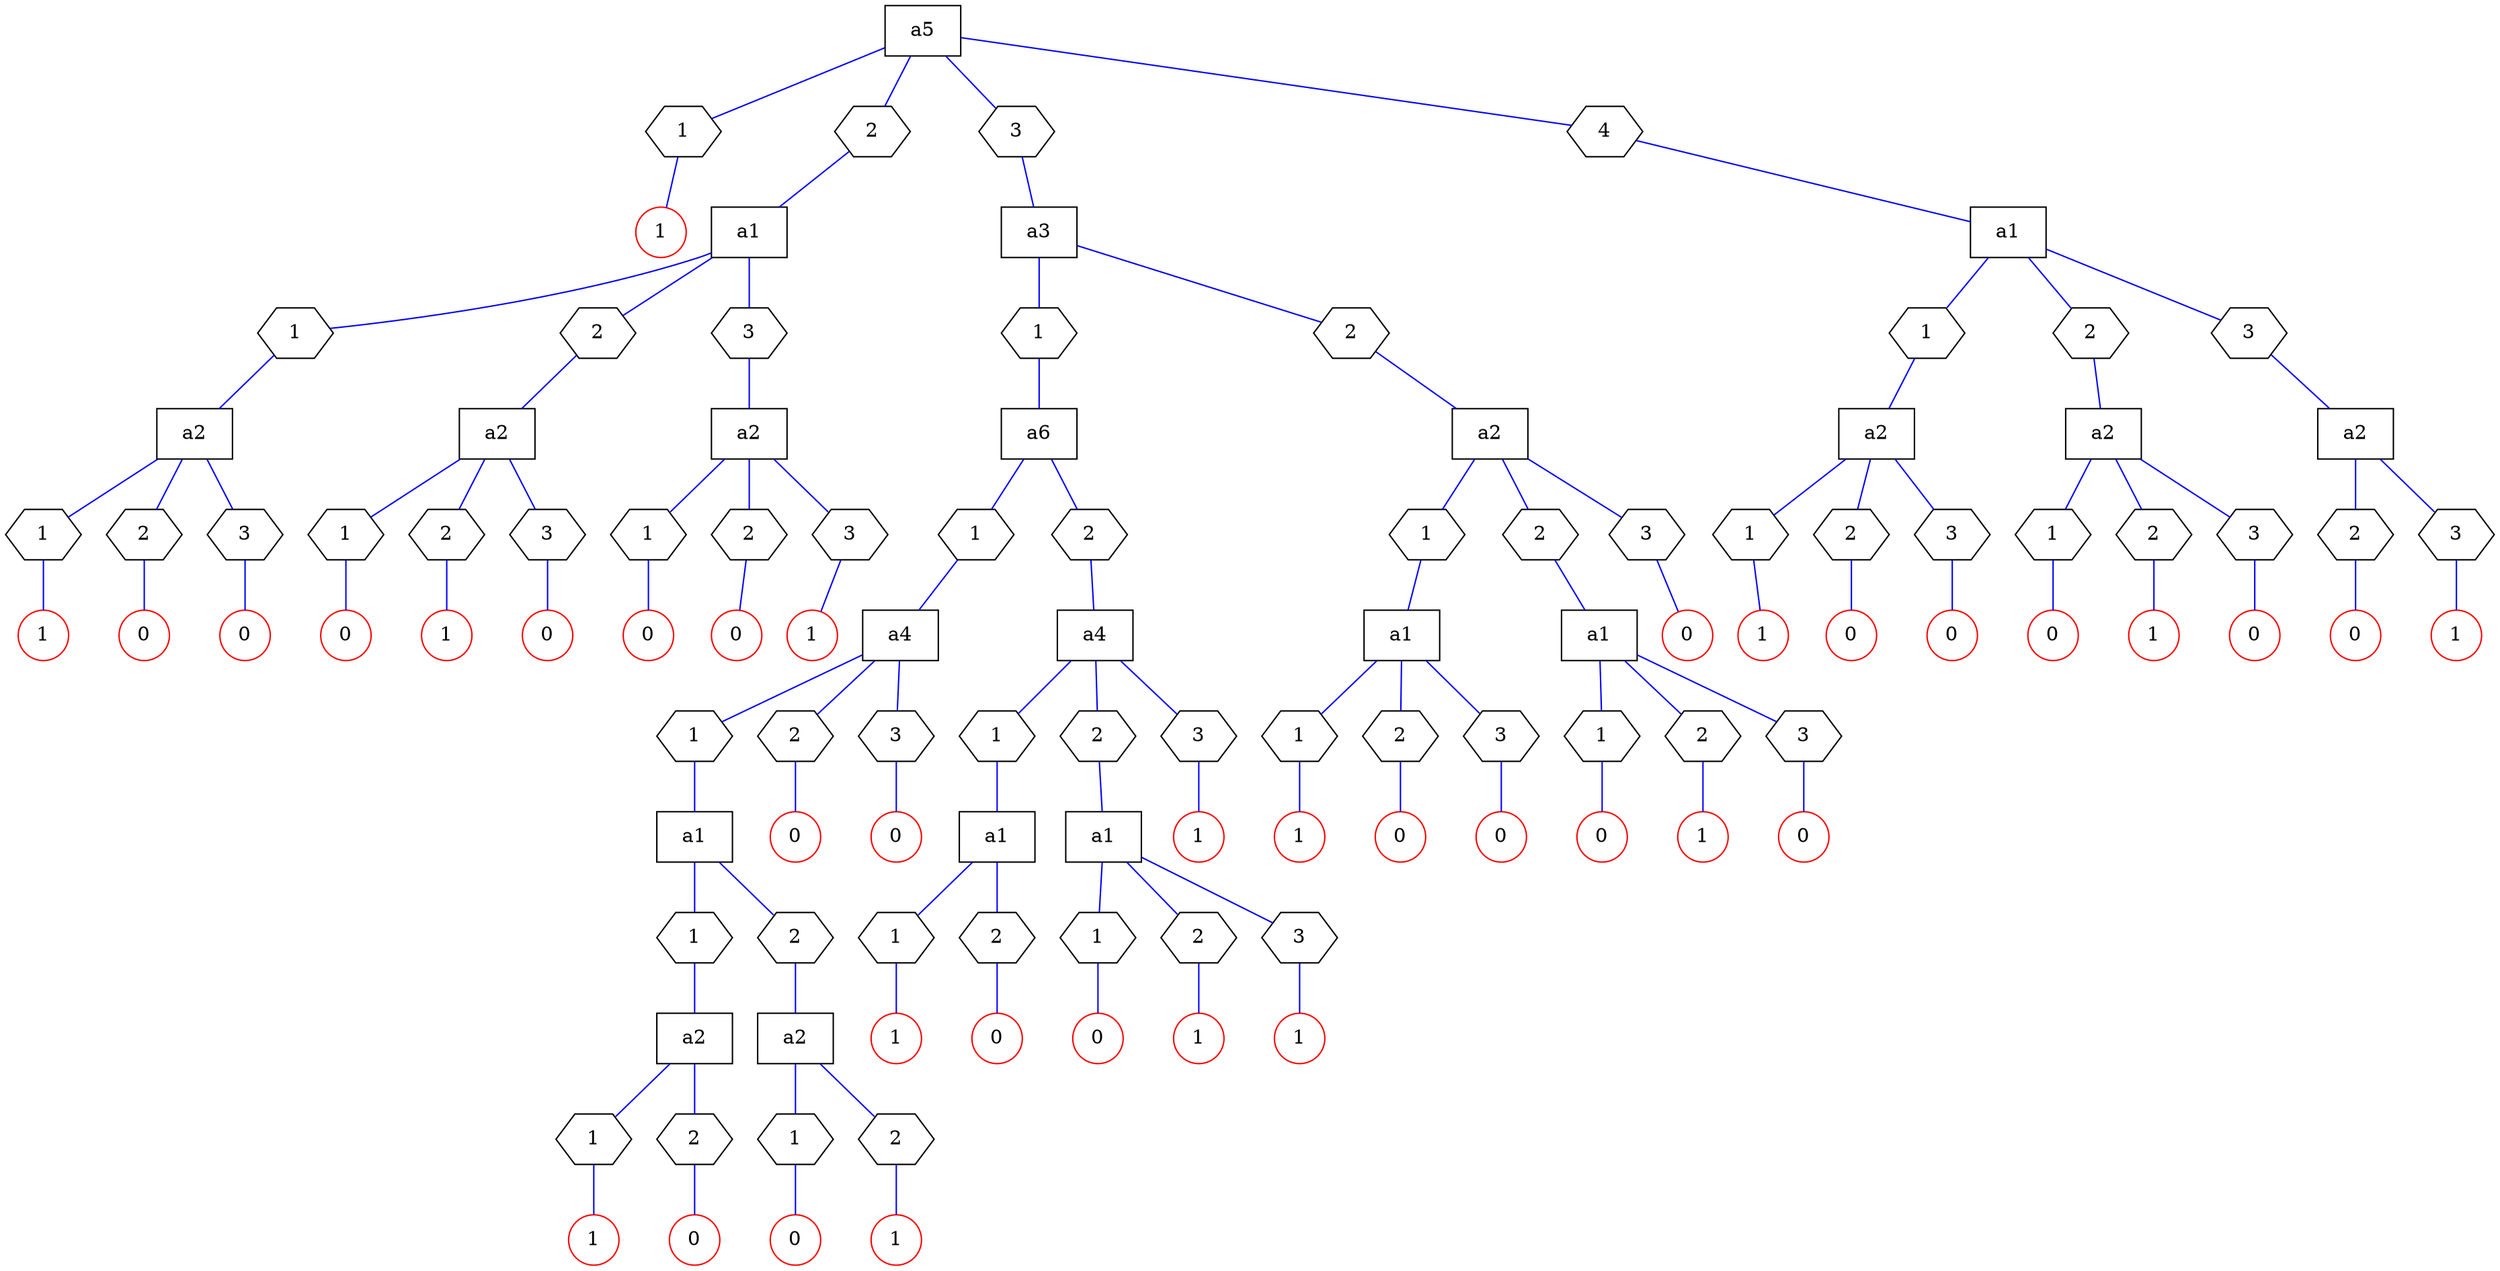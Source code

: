 graph my_decision_tree {
bgcolor=white;
featurea509LGVT1 [color=black, label=a5, shape=box];
class11UOT7XA [color=red, label=1, shape=circle];
category11874S61 -- class11UOT7XA  [color=blue];
category11874S61 [color=black, label=1, shape=hexagon];
category11874S61 [color=black, label=1, shape=hexagon];
featurea509LGVT1 -- category11874S61  [color=blue];
class15NOKBWX [color=red, label=1, shape=circle];
category15LHBXGG -- class15NOKBWX  [color=blue];
category15LHBXGG [color=black, label=1, shape=hexagon];
category15LHBXGG [color=black, label=1, shape=hexagon];
featurea24H5QT0J -- category15LHBXGG  [color=blue];
class05MIU8PN [color=red, label=0, shape=circle];
category258EUGCN -- class05MIU8PN  [color=blue];
category258EUGCN [color=black, label=2, shape=hexagon];
category258EUGCN [color=black, label=2, shape=hexagon];
featurea24H5QT0J -- category258EUGCN  [color=blue];
class05P33J1N [color=red, label=0, shape=circle];
category35VOOXPZ -- class05P33J1N  [color=blue];
category35VOOXPZ [color=black, label=3, shape=hexagon];
category35VOOXPZ [color=black, label=3, shape=hexagon];
featurea24H5QT0J -- category35VOOXPZ  [color=blue];
featurea24H5QT0J [color=black, label=a2, shape=box];
featurea24H5QT0J [color=black, label=a2, shape=box];
category13UK9SFO -- featurea24H5QT0J  [color=blue];
category13UK9SFO [color=black, label=1, shape=hexagon];
category13UK9SFO [color=black, label=1, shape=hexagon];
featurea12JZYLN9 -- category13UK9SFO  [color=blue];
class05CX6WKJ [color=red, label=0, shape=circle];
category15264B9B -- class05CX6WKJ  [color=blue];
category15264B9B [color=black, label=1, shape=hexagon];
category15264B9B [color=black, label=1, shape=hexagon];
featurea24E9RFPN -- category15264B9B  [color=blue];
class15MT4FPH [color=red, label=1, shape=circle];
category25NP33J3 -- class15MT4FPH  [color=blue];
category25NP33J3 [color=black, label=2, shape=hexagon];
category25NP33J3 [color=black, label=2, shape=hexagon];
featurea24E9RFPN -- category25NP33J3  [color=blue];
class05V9KUTF [color=red, label=0, shape=circle];
category35ULWXRR -- class05V9KUTF  [color=blue];
category35ULWXRR [color=black, label=3, shape=hexagon];
category35ULWXRR [color=black, label=3, shape=hexagon];
featurea24E9RFPN -- category35ULWXRR  [color=blue];
featurea24E9RFPN [color=black, label=a2, shape=box];
featurea24E9RFPN [color=black, label=a2, shape=box];
category23K96W0S -- featurea24E9RFPN  [color=blue];
category23K96W0S [color=black, label=2, shape=hexagon];
category23K96W0S [color=black, label=2, shape=hexagon];
featurea12JZYLN9 -- category23K96W0S  [color=blue];
class05VWBU3E [color=red, label=0, shape=circle];
category151KDCUV -- class05VWBU3E  [color=blue];
category151KDCUV [color=black, label=1, shape=hexagon];
category151KDCUV [color=black, label=1, shape=hexagon];
featurea243FWRFV -- category151KDCUV  [color=blue];
class05MAO7FL [color=red, label=0, shape=circle];
category25V7QJIX -- class05MAO7FL  [color=blue];
category25V7QJIX [color=black, label=2, shape=hexagon];
category25V7QJIX [color=black, label=2, shape=hexagon];
featurea243FWRFV -- category25V7QJIX  [color=blue];
class15ANMW70 [color=red, label=1, shape=circle];
category35L2R52B -- class15ANMW70  [color=blue];
category35L2R52B [color=black, label=3, shape=hexagon];
category35L2R52B [color=black, label=3, shape=hexagon];
featurea243FWRFV -- category35L2R52B  [color=blue];
featurea243FWRFV [color=black, label=a2, shape=box];
featurea243FWRFV [color=black, label=a2, shape=box];
category330FA1YU -- featurea243FWRFV  [color=blue];
category330FA1YU [color=black, label=3, shape=hexagon];
category330FA1YU [color=black, label=3, shape=hexagon];
featurea12JZYLN9 -- category330FA1YU  [color=blue];
featurea12JZYLN9 [color=black, label=a1, shape=box];
featurea12JZYLN9 [color=black, label=a1, shape=box];
category21272RWM -- featurea12JZYLN9  [color=blue];
category21272RWM [color=black, label=2, shape=hexagon];
category21272RWM [color=black, label=2, shape=hexagon];
featurea509LGVT1 -- category21272RWM  [color=blue];
class111DPX5J4 [color=red, label=1, shape=circle];
category111SVPZEH -- class111DPX5J4  [color=blue];
category111SVPZEH [color=black, label=1, shape=hexagon];
category111SVPZEH [color=black, label=1, shape=hexagon];
featurea210OT53PQ -- category111SVPZEH  [color=blue];
class011N8TB1B [color=red, label=0, shape=circle];
category211MPTT20 -- class011N8TB1B  [color=blue];
category211MPTT20 [color=black, label=2, shape=hexagon];
category211MPTT20 [color=black, label=2, shape=hexagon];
featurea210OT53PQ -- category211MPTT20  [color=blue];
featurea210OT53PQ [color=black, label=a2, shape=box];
featurea210OT53PQ [color=black, label=a2, shape=box];
category19PDSJSL -- featurea210OT53PQ  [color=blue];
category19PDSJSL [color=black, label=1, shape=hexagon];
category19PDSJSL [color=black, label=1, shape=hexagon];
featurea18XF4EEF -- category19PDSJSL  [color=blue];
class011KXURYL [color=red, label=0, shape=circle];
category1116ND4XB -- class011KXURYL  [color=blue];
category1116ND4XB [color=black, label=1, shape=hexagon];
category1116ND4XB [color=black, label=1, shape=hexagon];
featurea2100O6G94 -- category1116ND4XB  [color=blue];
class111WHRXUN [color=red, label=1, shape=circle];
category211F79IZ5 -- class111WHRXUN  [color=blue];
category211F79IZ5 [color=black, label=2, shape=hexagon];
category211F79IZ5 [color=black, label=2, shape=hexagon];
featurea2100O6G94 -- category211F79IZ5  [color=blue];
featurea2100O6G94 [color=black, label=a2, shape=box];
featurea2100O6G94 [color=black, label=a2, shape=box];
category291OUL43 -- featurea2100O6G94  [color=blue];
category291OUL43 [color=black, label=2, shape=hexagon];
category291OUL43 [color=black, label=2, shape=hexagon];
featurea18XF4EEF -- category291OUL43  [color=blue];
featurea18XF4EEF [color=black, label=a1, shape=box];
featurea18XF4EEF [color=black, label=a1, shape=box];
category17P1QBJQ -- featurea18XF4EEF  [color=blue];
category17P1QBJQ [color=black, label=1, shape=hexagon];
category17P1QBJQ [color=black, label=1, shape=hexagon];
featurea46S28B3T -- category17P1QBJQ  [color=blue];
class07XVMODM [color=red, label=0, shape=circle];
category27G73I8D -- class07XVMODM  [color=blue];
category27G73I8D [color=black, label=2, shape=hexagon];
category27G73I8D [color=black, label=2, shape=hexagon];
featurea46S28B3T -- category27G73I8D  [color=blue];
class07ESS871 [color=red, label=0, shape=circle];
category37V1F26U -- class07ESS871  [color=blue];
category37V1F26U [color=black, label=3, shape=hexagon];
category37V1F26U [color=black, label=3, shape=hexagon];
featurea46S28B3T -- category37V1F26U  [color=blue];
featurea46S28B3T [color=black, label=a4, shape=box];
featurea46S28B3T [color=black, label=a4, shape=box];
category15IYHW1Z -- featurea46S28B3T  [color=blue];
category15IYHW1Z [color=black, label=1, shape=hexagon];
category15IYHW1Z [color=black, label=1, shape=hexagon];
featurea6428I6GL -- category15IYHW1Z  [color=blue];
class19ITN022 [color=red, label=1, shape=circle];
category19O0YYD0 -- class19ITN022  [color=blue];
category19O0YYD0 [color=black, label=1, shape=hexagon];
category19O0YYD0 [color=black, label=1, shape=hexagon];
featurea18P9LZ78 -- category19O0YYD0  [color=blue];
class09SP9LBG [color=red, label=0, shape=circle];
category29T3TEED -- class09SP9LBG  [color=blue];
category29T3TEED [color=black, label=2, shape=hexagon];
category29T3TEED [color=black, label=2, shape=hexagon];
featurea18P9LZ78 -- category29T3TEED  [color=blue];
featurea18P9LZ78 [color=black, label=a1, shape=box];
featurea18P9LZ78 [color=black, label=a1, shape=box];
category17L7RM1L -- featurea18P9LZ78  [color=blue];
category17L7RM1L [color=black, label=1, shape=hexagon];
category17L7RM1L [color=black, label=1, shape=hexagon];
featurea46H3005A -- category17L7RM1L  [color=blue];
class09OZNVK6 [color=red, label=0, shape=circle];
category195OMCIU -- class09OZNVK6  [color=blue];
category195OMCIU [color=black, label=1, shape=hexagon];
category195OMCIU [color=black, label=1, shape=hexagon];
featurea18ZBE73N -- category195OMCIU  [color=blue];
class19V95YUW [color=red, label=1, shape=circle];
category29JT4PD7 -- class19V95YUW  [color=blue];
category29JT4PD7 [color=black, label=2, shape=hexagon];
category29JT4PD7 [color=black, label=2, shape=hexagon];
featurea18ZBE73N -- category29JT4PD7  [color=blue];
class19EZD0EI [color=red, label=1, shape=circle];
category3980H095 -- class19EZD0EI  [color=blue];
category3980H095 [color=black, label=3, shape=hexagon];
category3980H095 [color=black, label=3, shape=hexagon];
featurea18ZBE73N -- category3980H095  [color=blue];
featurea18ZBE73N [color=black, label=a1, shape=box];
featurea18ZBE73N [color=black, label=a1, shape=box];
category27IVJHRN -- featurea18ZBE73N  [color=blue];
category27IVJHRN [color=black, label=2, shape=hexagon];
category27IVJHRN [color=black, label=2, shape=hexagon];
featurea46H3005A -- category27IVJHRN  [color=blue];
class171JDD1M [color=red, label=1, shape=circle];
category376BL85C -- class171JDD1M  [color=blue];
category376BL85C [color=black, label=3, shape=hexagon];
category376BL85C [color=black, label=3, shape=hexagon];
featurea46H3005A -- category376BL85C  [color=blue];
featurea46H3005A [color=black, label=a4, shape=box];
featurea46H3005A [color=black, label=a4, shape=box];
category256UP74X -- featurea46H3005A  [color=blue];
category256UP74X [color=black, label=2, shape=hexagon];
category256UP74X [color=black, label=2, shape=hexagon];
featurea6428I6GL -- category256UP74X  [color=blue];
featurea6428I6GL [color=black, label=a6, shape=box];
featurea6428I6GL [color=black, label=a6, shape=box];
category136YQMQN -- featurea6428I6GL  [color=blue];
category136YQMQN [color=black, label=1, shape=hexagon];
category136YQMQN [color=black, label=1, shape=hexagon];
featurea320WFO62 -- category136YQMQN  [color=blue];
class17WIESBC [color=red, label=1, shape=circle];
category17XWF1YR -- class17WIESBC  [color=blue];
category17XWF1YR [color=black, label=1, shape=hexagon];
category17XWF1YR [color=black, label=1, shape=hexagon];
featurea16VIOW6S -- category17XWF1YR  [color=blue];
class07D99EO2 [color=red, label=0, shape=circle];
category275IUIKQ -- class07D99EO2  [color=blue];
category275IUIKQ [color=black, label=2, shape=hexagon];
category275IUIKQ [color=black, label=2, shape=hexagon];
featurea16VIOW6S -- category275IUIKQ  [color=blue];
class077NO4FC [color=red, label=0, shape=circle];
category37V22DYM -- class077NO4FC  [color=blue];
category37V22DYM [color=black, label=3, shape=hexagon];
category37V22DYM [color=black, label=3, shape=hexagon];
featurea16VIOW6S -- category37V22DYM  [color=blue];
featurea16VIOW6S [color=black, label=a1, shape=box];
featurea16VIOW6S [color=black, label=a1, shape=box];
category15EIDP72 -- featurea16VIOW6S  [color=blue];
category15EIDP72 [color=black, label=1, shape=hexagon];
category15EIDP72 [color=black, label=1, shape=hexagon];
featurea24BX0QBV -- category15EIDP72  [color=blue];
class07MUY48R [color=red, label=0, shape=circle];
category17LYO8B5 -- class07MUY48R  [color=blue];
category17LYO8B5 [color=black, label=1, shape=hexagon];
category17LYO8B5 [color=black, label=1, shape=hexagon];
featurea160YJOXN -- category17LYO8B5  [color=blue];
class17S4LEPK [color=red, label=1, shape=circle];
category271F1PN9 -- class17S4LEPK  [color=blue];
category271F1PN9 [color=black, label=2, shape=hexagon];
category271F1PN9 [color=black, label=2, shape=hexagon];
featurea160YJOXN -- category271F1PN9  [color=blue];
class07ED5953 [color=red, label=0, shape=circle];
category37QSQ7O0 -- class07ED5953  [color=blue];
category37QSQ7O0 [color=black, label=3, shape=hexagon];
category37QSQ7O0 [color=black, label=3, shape=hexagon];
featurea160YJOXN -- category37QSQ7O0  [color=blue];
featurea160YJOXN [color=black, label=a1, shape=box];
featurea160YJOXN [color=black, label=a1, shape=box];
category25060P0I -- featurea160YJOXN  [color=blue];
category25060P0I [color=black, label=2, shape=hexagon];
category25060P0I [color=black, label=2, shape=hexagon];
featurea24BX0QBV -- category25060P0I  [color=blue];
class055IGYU1 [color=red, label=0, shape=circle];
category355568JR -- class055IGYU1  [color=blue];
category355568JR [color=black, label=3, shape=hexagon];
category355568JR [color=black, label=3, shape=hexagon];
featurea24BX0QBV -- category355568JR  [color=blue];
featurea24BX0QBV [color=black, label=a2, shape=box];
featurea24BX0QBV [color=black, label=a2, shape=box];
category23VTH45U -- featurea24BX0QBV  [color=blue];
category23VTH45U [color=black, label=2, shape=hexagon];
category23VTH45U [color=black, label=2, shape=hexagon];
featurea320WFO62 -- category23VTH45U  [color=blue];
featurea320WFO62 [color=black, label=a3, shape=box];
featurea320WFO62 [color=black, label=a3, shape=box];
category31IVHCKX -- featurea320WFO62  [color=blue];
category31IVHCKX [color=black, label=3, shape=hexagon];
category31IVHCKX [color=black, label=3, shape=hexagon];
featurea509LGVT1 -- category31IVHCKX  [color=blue];
class1554SL1R [color=red, label=1, shape=circle];
category15IB5LSK -- class1554SL1R  [color=blue];
category15IB5LSK [color=black, label=1, shape=hexagon];
category15IB5LSK [color=black, label=1, shape=hexagon];
featurea246JQDMT -- category15IB5LSK  [color=blue];
class05O9BZZ8 [color=red, label=0, shape=circle];
category25FVPOA2 -- class05O9BZZ8  [color=blue];
category25FVPOA2 [color=black, label=2, shape=hexagon];
category25FVPOA2 [color=black, label=2, shape=hexagon];
featurea246JQDMT -- category25FVPOA2  [color=blue];
class05A3RXN8 [color=red, label=0, shape=circle];
category35I5SY6V -- class05A3RXN8  [color=blue];
category35I5SY6V [color=black, label=3, shape=hexagon];
category35I5SY6V [color=black, label=3, shape=hexagon];
featurea246JQDMT -- category35I5SY6V  [color=blue];
featurea246JQDMT [color=black, label=a2, shape=box];
featurea246JQDMT [color=black, label=a2, shape=box];
category13ORHT2C -- featurea246JQDMT  [color=blue];
category13ORHT2C [color=black, label=1, shape=hexagon];
category13ORHT2C [color=black, label=1, shape=hexagon];
featurea1279A99D -- category13ORHT2C  [color=blue];
class05EAQDGX [color=red, label=0, shape=circle];
category15PJ66I7 -- class05EAQDGX  [color=blue];
category15PJ66I7 [color=black, label=1, shape=hexagon];
category15PJ66I7 [color=black, label=1, shape=hexagon];
featurea24IJL2E9 -- category15PJ66I7  [color=blue];
class1521SHZ0 [color=red, label=1, shape=circle];
category25FXI5WC -- class1521SHZ0  [color=blue];
category25FXI5WC [color=black, label=2, shape=hexagon];
category25FXI5WC [color=black, label=2, shape=hexagon];
featurea24IJL2E9 -- category25FXI5WC  [color=blue];
class05R1GKIW [color=red, label=0, shape=circle];
category35PHWQWR -- class05R1GKIW  [color=blue];
category35PHWQWR [color=black, label=3, shape=hexagon];
category35PHWQWR [color=black, label=3, shape=hexagon];
featurea24IJL2E9 -- category35PHWQWR  [color=blue];
featurea24IJL2E9 [color=black, label=a2, shape=box];
featurea24IJL2E9 [color=black, label=a2, shape=box];
category23HPS9RS -- featurea24IJL2E9  [color=blue];
category23HPS9RS [color=black, label=2, shape=hexagon];
category23HPS9RS [color=black, label=2, shape=hexagon];
featurea1279A99D -- category23HPS9RS  [color=blue];
class05BB46ED [color=red, label=0, shape=circle];
category25HZ48MC -- class05BB46ED  [color=blue];
category25HZ48MC [color=black, label=2, shape=hexagon];
category25HZ48MC [color=black, label=2, shape=hexagon];
featurea24YTZQ7W -- category25HZ48MC  [color=blue];
class15XEI25T [color=red, label=1, shape=circle];
category35KUJIF6 -- class15XEI25T  [color=blue];
category35KUJIF6 [color=black, label=3, shape=hexagon];
category35KUJIF6 [color=black, label=3, shape=hexagon];
featurea24YTZQ7W -- category35KUJIF6  [color=blue];
featurea24YTZQ7W [color=black, label=a2, shape=box];
featurea24YTZQ7W [color=black, label=a2, shape=box];
category33OXO4KJ -- featurea24YTZQ7W  [color=blue];
category33OXO4KJ [color=black, label=3, shape=hexagon];
category33OXO4KJ [color=black, label=3, shape=hexagon];
featurea1279A99D -- category33OXO4KJ  [color=blue];
featurea1279A99D [color=black, label=a1, shape=box];
featurea1279A99D [color=black, label=a1, shape=box];
category4176N63I -- featurea1279A99D  [color=blue];
category4176N63I [color=black, label=4, shape=hexagon];
category4176N63I [color=black, label=4, shape=hexagon];
featurea509LGVT1 -- category4176N63I  [color=blue];
}

